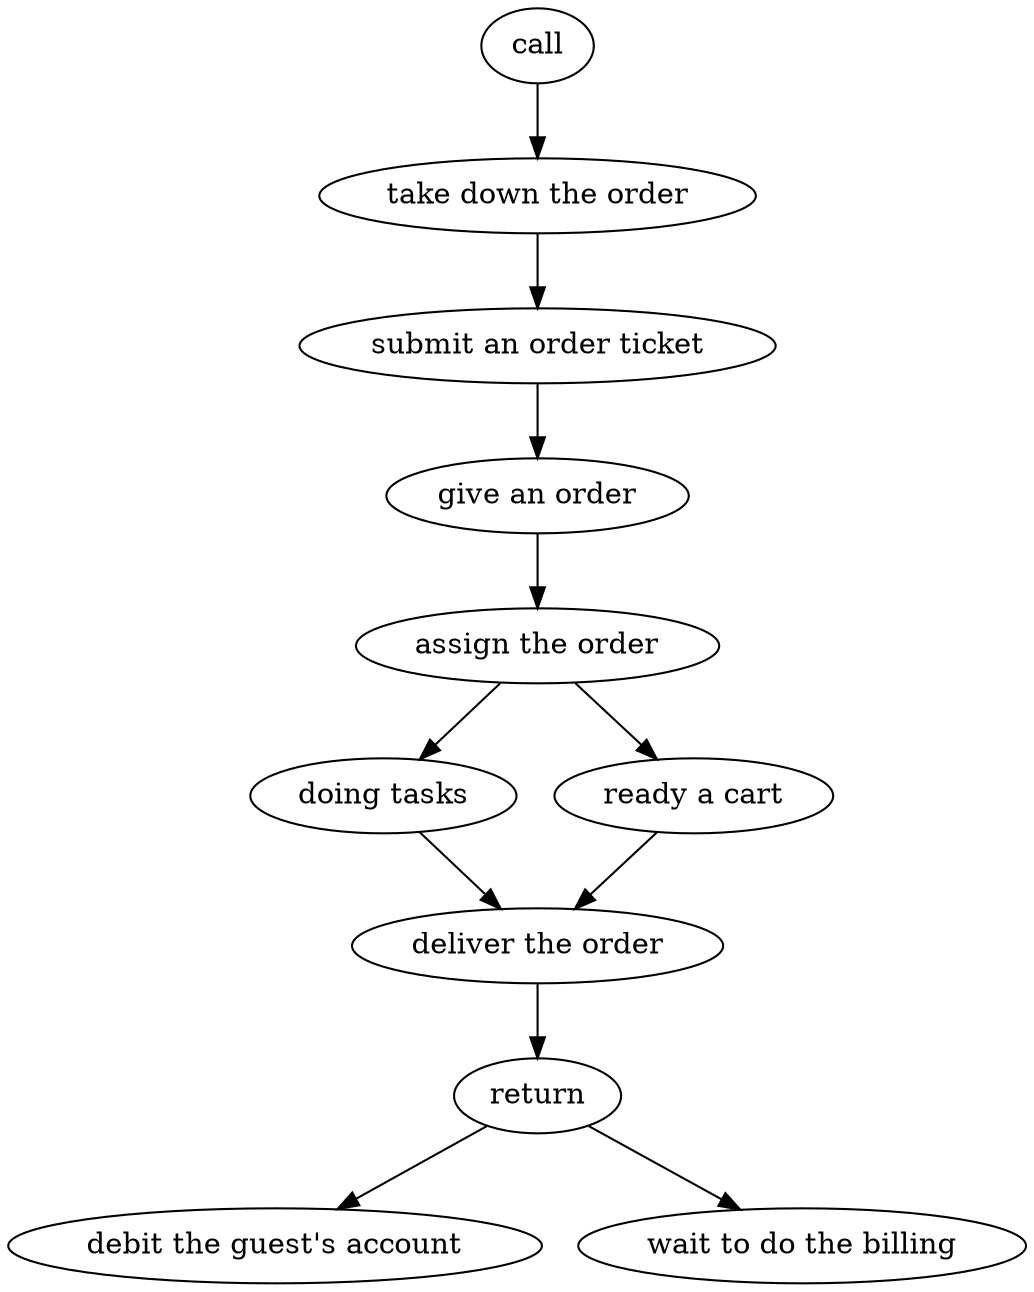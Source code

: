 strict digraph "doc-1.3" {
	graph [name="doc-1.3"];
	call	[attrs="{'type': 'Activity', 'label': 'call'}"];
	"take down the order"	[attrs="{'type': 'Activity', 'label': 'take down the order'}"];
	call -> "take down the order"	[attrs="{'type': 'flow', 'label': 'flow'}"];
	"submit an order ticket"	[attrs="{'type': 'Activity', 'label': 'submit an order ticket'}"];
	"take down the order" -> "submit an order ticket"	[attrs="{'type': 'flow', 'label': 'flow'}"];
	"give an order"	[attrs="{'type': 'Activity', 'label': 'give an order'}"];
	"submit an order ticket" -> "give an order"	[attrs="{'type': 'flow', 'label': 'flow'}"];
	"assign the order"	[attrs="{'type': 'Activity', 'label': 'assign the order'}"];
	"give an order" -> "assign the order"	[attrs="{'type': 'flow', 'label': 'flow'}"];
	"doing tasks"	[attrs="{'type': 'Activity', 'label': 'doing tasks'}"];
	"assign the order" -> "doing tasks"	[attrs="{'type': 'flow', 'label': 'flow'}"];
	"ready a cart"	[attrs="{'type': 'Activity', 'label': 'ready a cart'}"];
	"assign the order" -> "ready a cart"	[attrs="{'type': 'flow', 'label': 'flow'}"];
	"deliver the order"	[attrs="{'type': 'Activity', 'label': 'deliver the order'}"];
	"doing tasks" -> "deliver the order"	[attrs="{'type': 'flow', 'label': 'flow'}"];
	"ready a cart" -> "deliver the order"	[attrs="{'type': 'flow', 'label': 'flow'}"];
	return	[attrs="{'type': 'Activity', 'label': 'return'}"];
	"deliver the order" -> return	[attrs="{'type': 'flow', 'label': 'flow'}"];
	"debit the guest's account"	[attrs="{'type': 'Activity', 'label': \"debit the guest's account\"}"];
	return -> "debit the guest's account"	[attrs="{'type': 'flow', 'label': 'flow'}"];
	"wait to do the billing"	[attrs="{'type': 'Activity', 'label': 'wait to do the billing'}"];
	return -> "wait to do the billing"	[attrs="{'type': 'flow', 'label': 'flow'}"];
}
